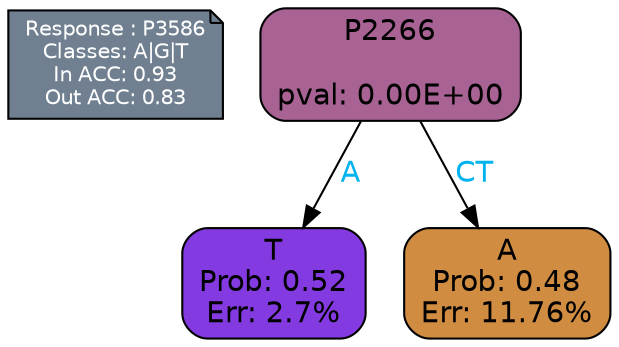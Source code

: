 digraph Tree {
node [shape=box, style="filled, rounded", color="black", fontname=helvetica] ;
graph [ranksep=equally, splines=polylines, bgcolor=transparent, dpi=600] ;
edge [fontname=helvetica] ;
LEGEND [label="Response : P3586
Classes: A|G|T
In ACC: 0.93
Out ACC: 0.83
",shape=note,align=left,style=filled,fillcolor="slategray",fontcolor="white",fontsize=10];1 [label="P2266

pval: 0.00E+00", fillcolor="#a86294"] ;
2 [label="T
Prob: 0.52
Err: 2.7%", fillcolor="#833ae0"] ;
3 [label="A
Prob: 0.48
Err: 11.76%", fillcolor="#d08c41"] ;
1 -> 2 [label="A",fontcolor=deepskyblue2] ;
1 -> 3 [label="CT",fontcolor=deepskyblue2] ;
{rank = same; 2;3;}{rank = same; LEGEND;1;}}